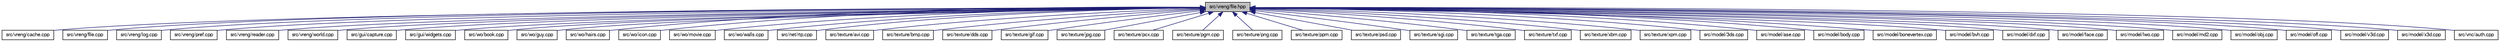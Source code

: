 digraph "src/vreng/file.hpp"
{
 // LATEX_PDF_SIZE
  bgcolor="transparent";
  edge [fontname="FreeSans",fontsize="10",labelfontname="FreeSans",labelfontsize="10"];
  node [fontname="FreeSans",fontsize="10",shape=record];
  Node1 [label="src/vreng/file.hpp",height=0.2,width=0.4,color="black", fillcolor="grey75", style="filled", fontcolor="black",tooltip=" "];
  Node1 -> Node2 [dir="back",color="midnightblue",fontsize="10",style="solid",fontname="FreeSans"];
  Node2 [label="src/vreng/cache.cpp",height=0.2,width=0.4,color="black",URL="$a00002.html",tooltip=" "];
  Node1 -> Node3 [dir="back",color="midnightblue",fontsize="10",style="solid",fontname="FreeSans"];
  Node3 [label="src/vreng/file.cpp",height=0.2,width=0.4,color="black",URL="$a00023.html",tooltip=" "];
  Node1 -> Node4 [dir="back",color="midnightblue",fontsize="10",style="solid",fontname="FreeSans"];
  Node4 [label="src/vreng/log.cpp",height=0.2,width=0.4,color="black",URL="$a00041.html",tooltip=" "];
  Node1 -> Node5 [dir="back",color="midnightblue",fontsize="10",style="solid",fontname="FreeSans"];
  Node5 [label="src/vreng/pref.cpp",height=0.2,width=0.4,color="black",URL="$a00062.html",tooltip=" "];
  Node1 -> Node6 [dir="back",color="midnightblue",fontsize="10",style="solid",fontname="FreeSans"];
  Node6 [label="src/vreng/reader.cpp",height=0.2,width=0.4,color="black",URL="$a00074.html",tooltip=" "];
  Node1 -> Node7 [dir="back",color="midnightblue",fontsize="10",style="solid",fontname="FreeSans"];
  Node7 [label="src/vreng/world.cpp",height=0.2,width=0.4,color="black",URL="$a00146.html",tooltip=" "];
  Node1 -> Node8 [dir="back",color="midnightblue",fontsize="10",style="solid",fontname="FreeSans"];
  Node8 [label="src/gui/capture.cpp",height=0.2,width=0.4,color="black",URL="$a00200.html",tooltip=" "];
  Node1 -> Node9 [dir="back",color="midnightblue",fontsize="10",style="solid",fontname="FreeSans"];
  Node9 [label="src/gui/widgets.cpp",height=0.2,width=0.4,color="black",URL="$a00260.html",tooltip=" "];
  Node1 -> Node10 [dir="back",color="midnightblue",fontsize="10",style="solid",fontname="FreeSans"];
  Node10 [label="src/wo/book.cpp",height=0.2,width=0.4,color="black",URL="$a00320.html",tooltip=" "];
  Node1 -> Node11 [dir="back",color="midnightblue",fontsize="10",style="solid",fontname="FreeSans"];
  Node11 [label="src/wo/guy.cpp",height=0.2,width=0.4,color="black",URL="$a00509.html",tooltip=" "];
  Node1 -> Node12 [dir="back",color="midnightblue",fontsize="10",style="solid",fontname="FreeSans"];
  Node12 [label="src/wo/hairs.cpp",height=0.2,width=0.4,color="black",URL="$a00515.html",tooltip=" "];
  Node1 -> Node13 [dir="back",color="midnightblue",fontsize="10",style="solid",fontname="FreeSans"];
  Node13 [label="src/wo/icon.cpp",height=0.2,width=0.4,color="black",URL="$a00545.html",tooltip=" "];
  Node1 -> Node14 [dir="back",color="midnightblue",fontsize="10",style="solid",fontname="FreeSans"];
  Node14 [label="src/wo/movie.cpp",height=0.2,width=0.4,color="black",URL="$a00599.html",tooltip=" "];
  Node1 -> Node15 [dir="back",color="midnightblue",fontsize="10",style="solid",fontname="FreeSans"];
  Node15 [label="src/wo/walls.cpp",height=0.2,width=0.4,color="black",URL="$a00821.html",tooltip=" "];
  Node1 -> Node16 [dir="back",color="midnightblue",fontsize="10",style="solid",fontname="FreeSans"];
  Node16 [label="src/net/rtp.cpp",height=0.2,width=0.4,color="black",URL="$a00905.html",tooltip=" "];
  Node1 -> Node17 [dir="back",color="midnightblue",fontsize="10",style="solid",fontname="FreeSans"];
  Node17 [label="src/texture/avi.cpp",height=0.2,width=0.4,color="black",URL="$a01019.html",tooltip=" "];
  Node1 -> Node18 [dir="back",color="midnightblue",fontsize="10",style="solid",fontname="FreeSans"];
  Node18 [label="src/texture/bmp.cpp",height=0.2,width=0.4,color="black",URL="$a01025.html",tooltip=" "];
  Node1 -> Node19 [dir="back",color="midnightblue",fontsize="10",style="solid",fontname="FreeSans"];
  Node19 [label="src/texture/dds.cpp",height=0.2,width=0.4,color="black",URL="$a01028.html",tooltip=" "];
  Node1 -> Node20 [dir="back",color="midnightblue",fontsize="10",style="solid",fontname="FreeSans"];
  Node20 [label="src/texture/gif.cpp",height=0.2,width=0.4,color="black",URL="$a01031.html",tooltip=" "];
  Node1 -> Node21 [dir="back",color="midnightblue",fontsize="10",style="solid",fontname="FreeSans"];
  Node21 [label="src/texture/jpg.cpp",height=0.2,width=0.4,color="black",URL="$a01046.html",tooltip=" "];
  Node1 -> Node22 [dir="back",color="midnightblue",fontsize="10",style="solid",fontname="FreeSans"];
  Node22 [label="src/texture/pcx.cpp",height=0.2,width=0.4,color="black",URL="$a01049.html",tooltip=" "];
  Node1 -> Node23 [dir="back",color="midnightblue",fontsize="10",style="solid",fontname="FreeSans"];
  Node23 [label="src/texture/pgm.cpp",height=0.2,width=0.4,color="black",URL="$a01052.html",tooltip=" "];
  Node1 -> Node24 [dir="back",color="midnightblue",fontsize="10",style="solid",fontname="FreeSans"];
  Node24 [label="src/texture/png.cpp",height=0.2,width=0.4,color="black",URL="$a01055.html",tooltip=" "];
  Node1 -> Node25 [dir="back",color="midnightblue",fontsize="10",style="solid",fontname="FreeSans"];
  Node25 [label="src/texture/ppm.cpp",height=0.2,width=0.4,color="black",URL="$a01058.html",tooltip=" "];
  Node1 -> Node26 [dir="back",color="midnightblue",fontsize="10",style="solid",fontname="FreeSans"];
  Node26 [label="src/texture/psd.cpp",height=0.2,width=0.4,color="black",URL="$a01061.html",tooltip=" "];
  Node1 -> Node27 [dir="back",color="midnightblue",fontsize="10",style="solid",fontname="FreeSans"];
  Node27 [label="src/texture/sgi.cpp",height=0.2,width=0.4,color="black",URL="$a01064.html",tooltip=" "];
  Node1 -> Node28 [dir="back",color="midnightblue",fontsize="10",style="solid",fontname="FreeSans"];
  Node28 [label="src/texture/tga.cpp",height=0.2,width=0.4,color="black",URL="$a01073.html",tooltip=" "];
  Node1 -> Node29 [dir="back",color="midnightblue",fontsize="10",style="solid",fontname="FreeSans"];
  Node29 [label="src/texture/txf.cpp",height=0.2,width=0.4,color="black",URL="$a01079.html",tooltip=" "];
  Node1 -> Node30 [dir="back",color="midnightblue",fontsize="10",style="solid",fontname="FreeSans"];
  Node30 [label="src/texture/xbm.cpp",height=0.2,width=0.4,color="black",URL="$a01085.html",tooltip=" "];
  Node1 -> Node31 [dir="back",color="midnightblue",fontsize="10",style="solid",fontname="FreeSans"];
  Node31 [label="src/texture/xpm.cpp",height=0.2,width=0.4,color="black",URL="$a01088.html",tooltip=" "];
  Node1 -> Node32 [dir="back",color="midnightblue",fontsize="10",style="solid",fontname="FreeSans"];
  Node32 [label="src/model/3ds.cpp",height=0.2,width=0.4,color="black",URL="$a01091.html",tooltip=" "];
  Node1 -> Node33 [dir="back",color="midnightblue",fontsize="10",style="solid",fontname="FreeSans"];
  Node33 [label="src/model/ase.cpp",height=0.2,width=0.4,color="black",URL="$a01097.html",tooltip=" "];
  Node1 -> Node34 [dir="back",color="midnightblue",fontsize="10",style="solid",fontname="FreeSans"];
  Node34 [label="src/model/body.cpp",height=0.2,width=0.4,color="black",URL="$a01109.html",tooltip=" "];
  Node1 -> Node35 [dir="back",color="midnightblue",fontsize="10",style="solid",fontname="FreeSans"];
  Node35 [label="src/model/bonevertex.cpp",height=0.2,width=0.4,color="black",URL="$a01148.html",tooltip=" "];
  Node1 -> Node36 [dir="back",color="midnightblue",fontsize="10",style="solid",fontname="FreeSans"];
  Node36 [label="src/model/bvh.cpp",height=0.2,width=0.4,color="black",URL="$a01154.html",tooltip=" "];
  Node1 -> Node37 [dir="back",color="midnightblue",fontsize="10",style="solid",fontname="FreeSans"];
  Node37 [label="src/model/dxf.cpp",height=0.2,width=0.4,color="black",URL="$a01160.html",tooltip=" "];
  Node1 -> Node38 [dir="back",color="midnightblue",fontsize="10",style="solid",fontname="FreeSans"];
  Node38 [label="src/model/face.cpp",height=0.2,width=0.4,color="black",URL="$a01166.html",tooltip=" "];
  Node1 -> Node39 [dir="back",color="midnightblue",fontsize="10",style="solid",fontname="FreeSans"];
  Node39 [label="src/model/lwo.cpp",height=0.2,width=0.4,color="black",URL="$a01175.html",tooltip=" "];
  Node1 -> Node40 [dir="back",color="midnightblue",fontsize="10",style="solid",fontname="FreeSans"];
  Node40 [label="src/model/md2.cpp",height=0.2,width=0.4,color="black",URL="$a01187.html",tooltip=" "];
  Node1 -> Node41 [dir="back",color="midnightblue",fontsize="10",style="solid",fontname="FreeSans"];
  Node41 [label="src/model/obj.cpp",height=0.2,width=0.4,color="black",URL="$a01193.html",tooltip=" "];
  Node1 -> Node42 [dir="back",color="midnightblue",fontsize="10",style="solid",fontname="FreeSans"];
  Node42 [label="src/model/off.cpp",height=0.2,width=0.4,color="black",URL="$a01199.html",tooltip=" "];
  Node1 -> Node43 [dir="back",color="midnightblue",fontsize="10",style="solid",fontname="FreeSans"];
  Node43 [label="src/model/v3d.cpp",height=0.2,width=0.4,color="black",URL="$a01205.html",tooltip=" "];
  Node1 -> Node44 [dir="back",color="midnightblue",fontsize="10",style="solid",fontname="FreeSans"];
  Node44 [label="src/model/x3d.cpp",height=0.2,width=0.4,color="black",URL="$a01217.html",tooltip=" "];
  Node1 -> Node45 [dir="back",color="midnightblue",fontsize="10",style="solid",fontname="FreeSans"];
  Node45 [label="src/vnc/auth.cpp",height=0.2,width=0.4,color="black",URL="$a01319.html",tooltip=" "];
}

